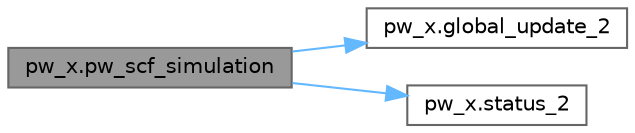 digraph "pw_x.pw_scf_simulation"
{
 // LATEX_PDF_SIZE
  bgcolor="transparent";
  edge [fontname=Helvetica,fontsize=10,labelfontname=Helvetica,labelfontsize=10];
  node [fontname=Helvetica,fontsize=10,shape=box,height=0.2,width=0.4];
  rankdir="LR";
  Node1 [label="pw_x.pw_scf_simulation",height=0.2,width=0.4,color="gray40", fillcolor="grey60", style="filled", fontcolor="black",tooltip=" "];
  Node1 -> Node2 [color="steelblue1",style="solid"];
  Node2 [label="pw_x.global_update_2",height=0.2,width=0.4,color="grey40", fillcolor="white", style="filled",URL="$d8/dbc/namespacepw__x.html#a10ea48c4fa1a51bae22964f84e31ab3e",tooltip="('STARTED PW SCF SIMULATION')"];
  Node1 -> Node3 [color="steelblue1",style="solid"];
  Node3 [label="pw_x.status_2",height=0.2,width=0.4,color="grey40", fillcolor="white", style="filled",URL="$d8/dbc/namespacepw__x.html#a301c60dd054e7fd5990f764fc23604be",tooltip="('STARTED PW SCF SIMULATION')"];
}
